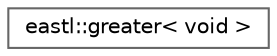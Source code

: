 digraph "类继承关系图"
{
 // LATEX_PDF_SIZE
  bgcolor="transparent";
  edge [fontname=Helvetica,fontsize=10,labelfontname=Helvetica,labelfontsize=10];
  node [fontname=Helvetica,fontsize=10,shape=box,height=0.2,width=0.4];
  rankdir="LR";
  Node0 [id="Node000000",label="eastl::greater\< void \>",height=0.2,width=0.4,color="grey40", fillcolor="white", style="filled",URL="$structeastl_1_1greater_3_01void_01_4.html",tooltip=" "];
}
